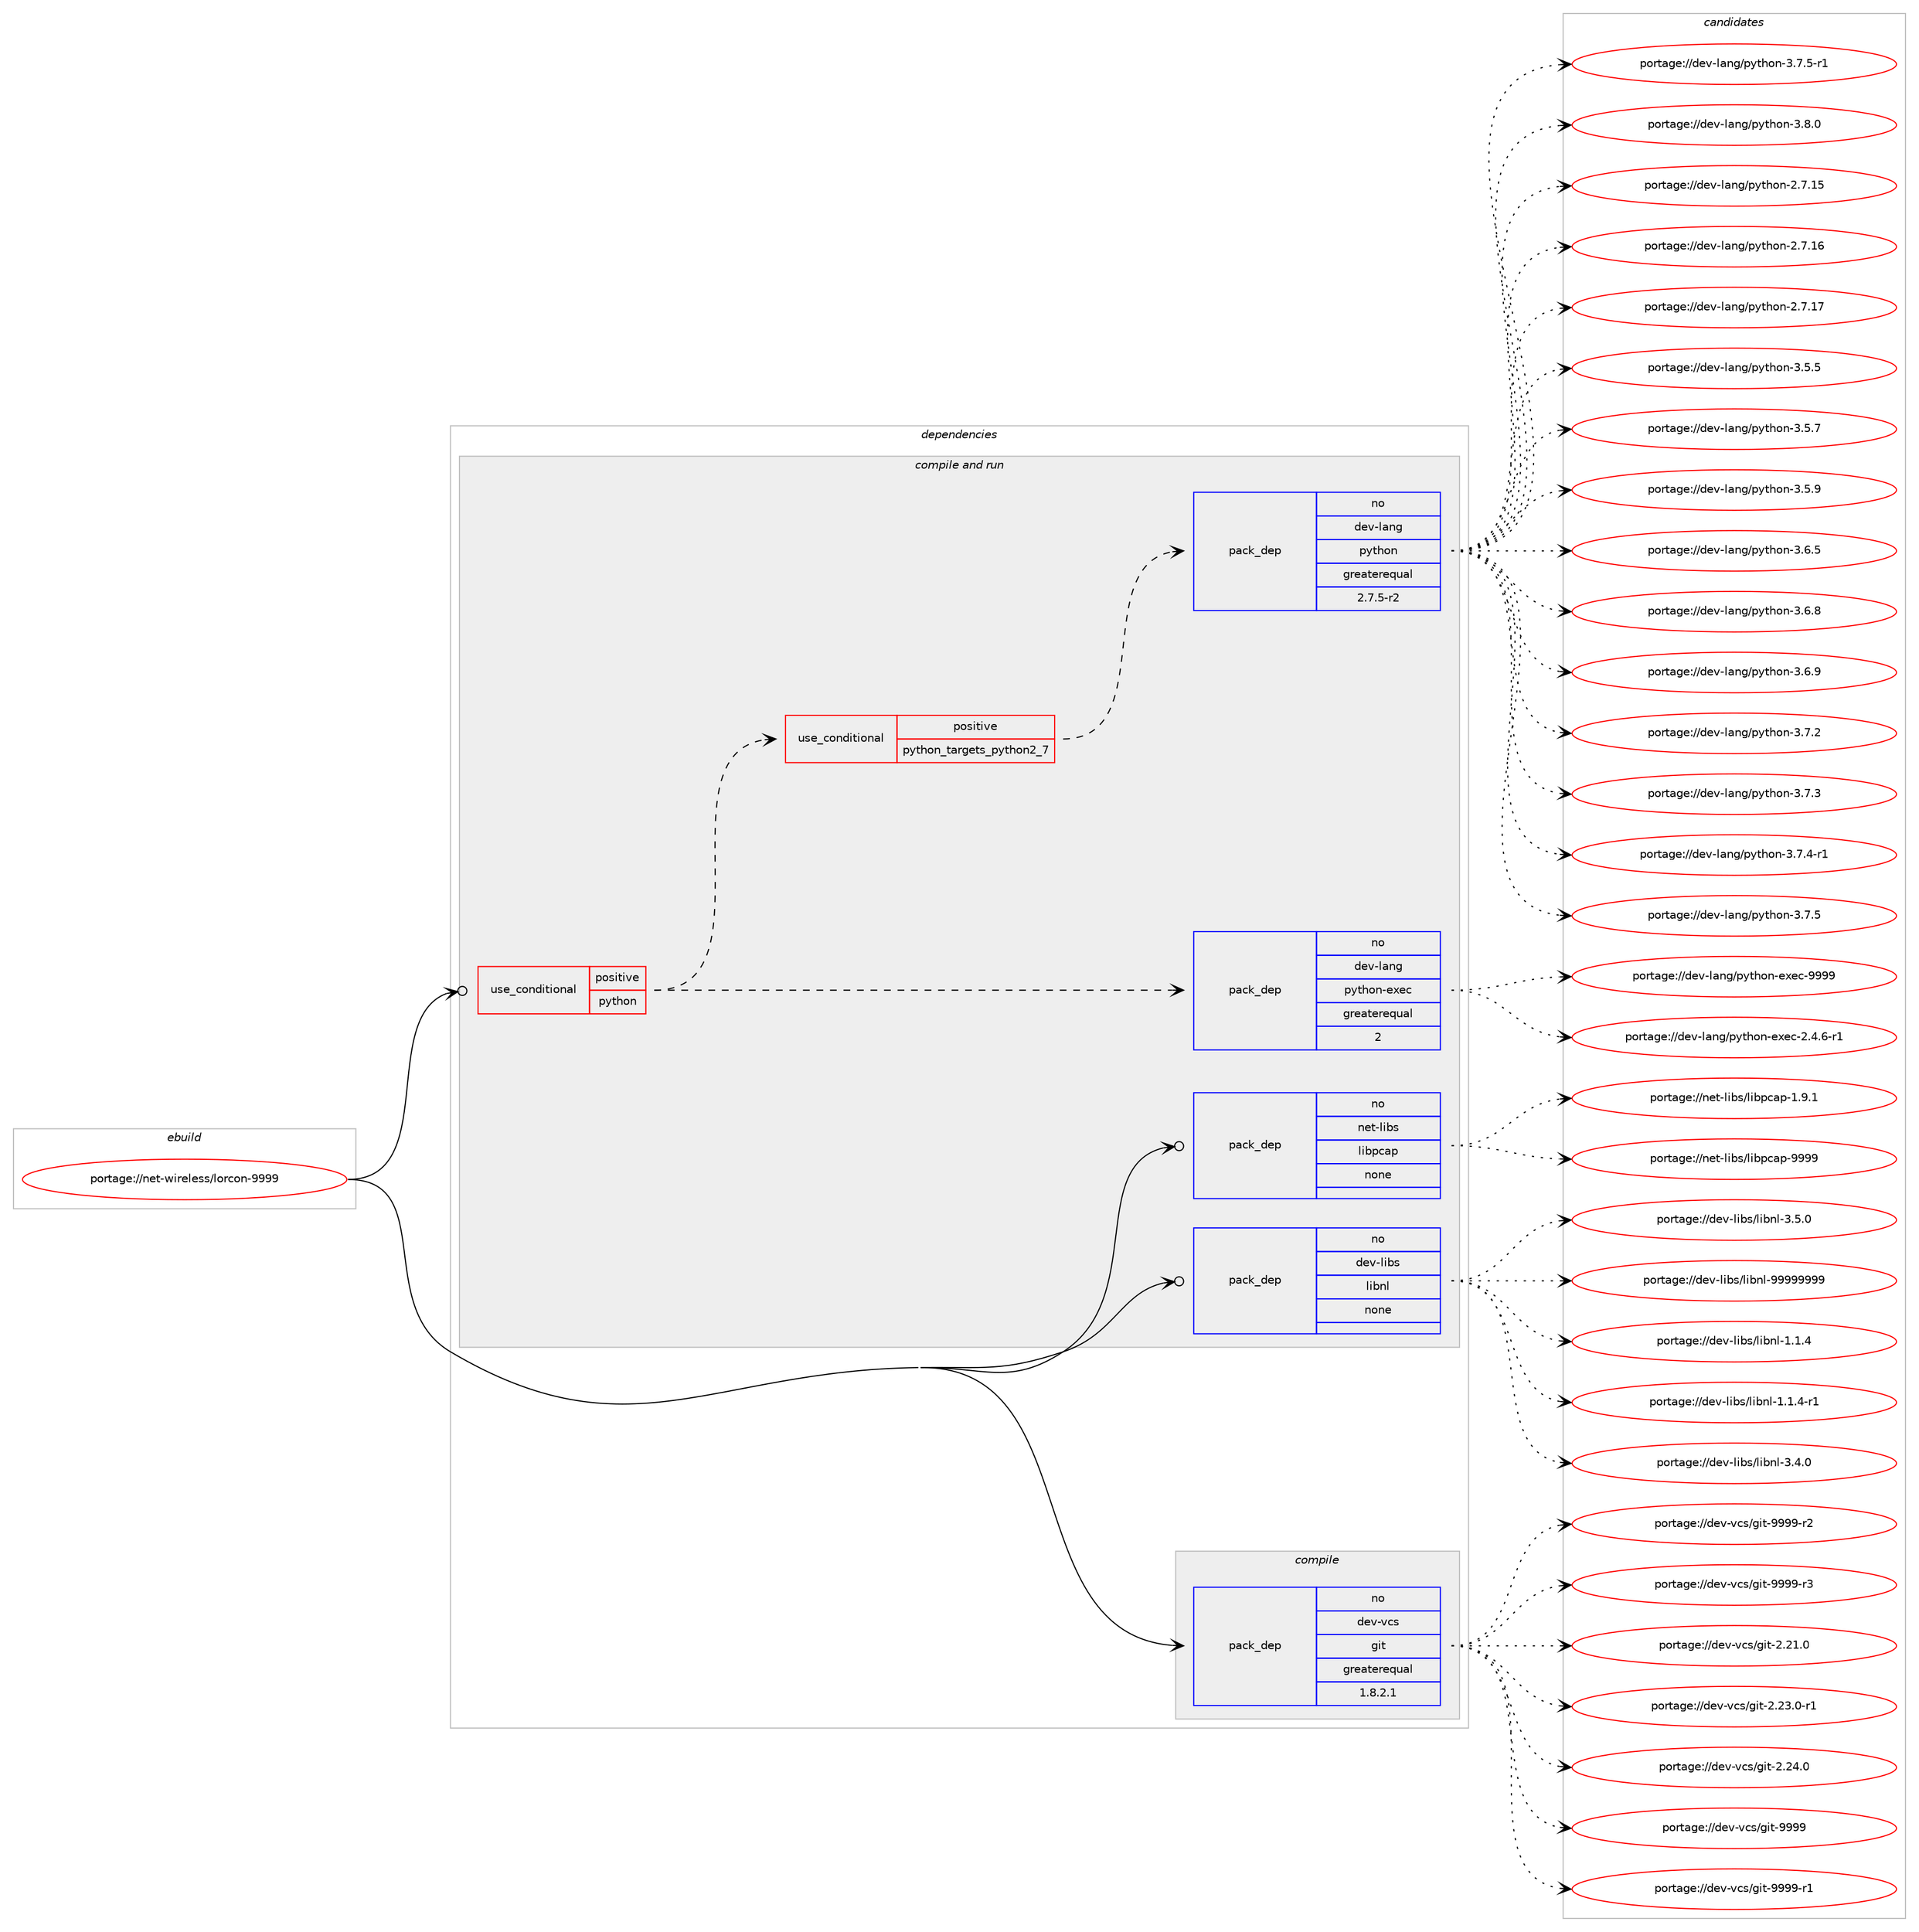 digraph prolog {

# *************
# Graph options
# *************

newrank=true;
concentrate=true;
compound=true;
graph [rankdir=LR,fontname=Helvetica,fontsize=10,ranksep=1.5];#, ranksep=2.5, nodesep=0.2];
edge  [arrowhead=vee];
node  [fontname=Helvetica,fontsize=10];

# **********
# The ebuild
# **********

subgraph cluster_leftcol {
color=gray;
rank=same;
label=<<i>ebuild</i>>;
id [label="portage://net-wireless/lorcon-9999", color=red, width=4, href="../net-wireless/lorcon-9999.svg"];
}

# ****************
# The dependencies
# ****************

subgraph cluster_midcol {
color=gray;
label=<<i>dependencies</i>>;
subgraph cluster_compile {
fillcolor="#eeeeee";
style=filled;
label=<<i>compile</i>>;
subgraph pack276880 {
dependency377840 [label=<<TABLE BORDER="0" CELLBORDER="1" CELLSPACING="0" CELLPADDING="4" WIDTH="220"><TR><TD ROWSPAN="6" CELLPADDING="30">pack_dep</TD></TR><TR><TD WIDTH="110">no</TD></TR><TR><TD>dev-vcs</TD></TR><TR><TD>git</TD></TR><TR><TD>greaterequal</TD></TR><TR><TD>1.8.2.1</TD></TR></TABLE>>, shape=none, color=blue];
}
id:e -> dependency377840:w [weight=20,style="solid",arrowhead="vee"];
}
subgraph cluster_compileandrun {
fillcolor="#eeeeee";
style=filled;
label=<<i>compile and run</i>>;
subgraph cond94557 {
dependency377841 [label=<<TABLE BORDER="0" CELLBORDER="1" CELLSPACING="0" CELLPADDING="4"><TR><TD ROWSPAN="3" CELLPADDING="10">use_conditional</TD></TR><TR><TD>positive</TD></TR><TR><TD>python</TD></TR></TABLE>>, shape=none, color=red];
subgraph cond94558 {
dependency377842 [label=<<TABLE BORDER="0" CELLBORDER="1" CELLSPACING="0" CELLPADDING="4"><TR><TD ROWSPAN="3" CELLPADDING="10">use_conditional</TD></TR><TR><TD>positive</TD></TR><TR><TD>python_targets_python2_7</TD></TR></TABLE>>, shape=none, color=red];
subgraph pack276881 {
dependency377843 [label=<<TABLE BORDER="0" CELLBORDER="1" CELLSPACING="0" CELLPADDING="4" WIDTH="220"><TR><TD ROWSPAN="6" CELLPADDING="30">pack_dep</TD></TR><TR><TD WIDTH="110">no</TD></TR><TR><TD>dev-lang</TD></TR><TR><TD>python</TD></TR><TR><TD>greaterequal</TD></TR><TR><TD>2.7.5-r2</TD></TR></TABLE>>, shape=none, color=blue];
}
dependency377842:e -> dependency377843:w [weight=20,style="dashed",arrowhead="vee"];
}
dependency377841:e -> dependency377842:w [weight=20,style="dashed",arrowhead="vee"];
subgraph pack276882 {
dependency377844 [label=<<TABLE BORDER="0" CELLBORDER="1" CELLSPACING="0" CELLPADDING="4" WIDTH="220"><TR><TD ROWSPAN="6" CELLPADDING="30">pack_dep</TD></TR><TR><TD WIDTH="110">no</TD></TR><TR><TD>dev-lang</TD></TR><TR><TD>python-exec</TD></TR><TR><TD>greaterequal</TD></TR><TR><TD>2</TD></TR></TABLE>>, shape=none, color=blue];
}
dependency377841:e -> dependency377844:w [weight=20,style="dashed",arrowhead="vee"];
}
id:e -> dependency377841:w [weight=20,style="solid",arrowhead="odotvee"];
subgraph pack276883 {
dependency377845 [label=<<TABLE BORDER="0" CELLBORDER="1" CELLSPACING="0" CELLPADDING="4" WIDTH="220"><TR><TD ROWSPAN="6" CELLPADDING="30">pack_dep</TD></TR><TR><TD WIDTH="110">no</TD></TR><TR><TD>dev-libs</TD></TR><TR><TD>libnl</TD></TR><TR><TD>none</TD></TR><TR><TD></TD></TR></TABLE>>, shape=none, color=blue];
}
id:e -> dependency377845:w [weight=20,style="solid",arrowhead="odotvee"];
subgraph pack276884 {
dependency377846 [label=<<TABLE BORDER="0" CELLBORDER="1" CELLSPACING="0" CELLPADDING="4" WIDTH="220"><TR><TD ROWSPAN="6" CELLPADDING="30">pack_dep</TD></TR><TR><TD WIDTH="110">no</TD></TR><TR><TD>net-libs</TD></TR><TR><TD>libpcap</TD></TR><TR><TD>none</TD></TR><TR><TD></TD></TR></TABLE>>, shape=none, color=blue];
}
id:e -> dependency377846:w [weight=20,style="solid",arrowhead="odotvee"];
}
subgraph cluster_run {
fillcolor="#eeeeee";
style=filled;
label=<<i>run</i>>;
}
}

# **************
# The candidates
# **************

subgraph cluster_choices {
rank=same;
color=gray;
label=<<i>candidates</i>>;

subgraph choice276880 {
color=black;
nodesep=1;
choiceportage10010111845118991154710310511645504650494648 [label="portage://dev-vcs/git-2.21.0", color=red, width=4,href="../dev-vcs/git-2.21.0.svg"];
choiceportage100101118451189911547103105116455046505146484511449 [label="portage://dev-vcs/git-2.23.0-r1", color=red, width=4,href="../dev-vcs/git-2.23.0-r1.svg"];
choiceportage10010111845118991154710310511645504650524648 [label="portage://dev-vcs/git-2.24.0", color=red, width=4,href="../dev-vcs/git-2.24.0.svg"];
choiceportage1001011184511899115471031051164557575757 [label="portage://dev-vcs/git-9999", color=red, width=4,href="../dev-vcs/git-9999.svg"];
choiceportage10010111845118991154710310511645575757574511449 [label="portage://dev-vcs/git-9999-r1", color=red, width=4,href="../dev-vcs/git-9999-r1.svg"];
choiceportage10010111845118991154710310511645575757574511450 [label="portage://dev-vcs/git-9999-r2", color=red, width=4,href="../dev-vcs/git-9999-r2.svg"];
choiceportage10010111845118991154710310511645575757574511451 [label="portage://dev-vcs/git-9999-r3", color=red, width=4,href="../dev-vcs/git-9999-r3.svg"];
dependency377840:e -> choiceportage10010111845118991154710310511645504650494648:w [style=dotted,weight="100"];
dependency377840:e -> choiceportage100101118451189911547103105116455046505146484511449:w [style=dotted,weight="100"];
dependency377840:e -> choiceportage10010111845118991154710310511645504650524648:w [style=dotted,weight="100"];
dependency377840:e -> choiceportage1001011184511899115471031051164557575757:w [style=dotted,weight="100"];
dependency377840:e -> choiceportage10010111845118991154710310511645575757574511449:w [style=dotted,weight="100"];
dependency377840:e -> choiceportage10010111845118991154710310511645575757574511450:w [style=dotted,weight="100"];
dependency377840:e -> choiceportage10010111845118991154710310511645575757574511451:w [style=dotted,weight="100"];
}
subgraph choice276881 {
color=black;
nodesep=1;
choiceportage10010111845108971101034711212111610411111045504655464953 [label="portage://dev-lang/python-2.7.15", color=red, width=4,href="../dev-lang/python-2.7.15.svg"];
choiceportage10010111845108971101034711212111610411111045504655464954 [label="portage://dev-lang/python-2.7.16", color=red, width=4,href="../dev-lang/python-2.7.16.svg"];
choiceportage10010111845108971101034711212111610411111045504655464955 [label="portage://dev-lang/python-2.7.17", color=red, width=4,href="../dev-lang/python-2.7.17.svg"];
choiceportage100101118451089711010347112121116104111110455146534653 [label="portage://dev-lang/python-3.5.5", color=red, width=4,href="../dev-lang/python-3.5.5.svg"];
choiceportage100101118451089711010347112121116104111110455146534655 [label="portage://dev-lang/python-3.5.7", color=red, width=4,href="../dev-lang/python-3.5.7.svg"];
choiceportage100101118451089711010347112121116104111110455146534657 [label="portage://dev-lang/python-3.5.9", color=red, width=4,href="../dev-lang/python-3.5.9.svg"];
choiceportage100101118451089711010347112121116104111110455146544653 [label="portage://dev-lang/python-3.6.5", color=red, width=4,href="../dev-lang/python-3.6.5.svg"];
choiceportage100101118451089711010347112121116104111110455146544656 [label="portage://dev-lang/python-3.6.8", color=red, width=4,href="../dev-lang/python-3.6.8.svg"];
choiceportage100101118451089711010347112121116104111110455146544657 [label="portage://dev-lang/python-3.6.9", color=red, width=4,href="../dev-lang/python-3.6.9.svg"];
choiceportage100101118451089711010347112121116104111110455146554650 [label="portage://dev-lang/python-3.7.2", color=red, width=4,href="../dev-lang/python-3.7.2.svg"];
choiceportage100101118451089711010347112121116104111110455146554651 [label="portage://dev-lang/python-3.7.3", color=red, width=4,href="../dev-lang/python-3.7.3.svg"];
choiceportage1001011184510897110103471121211161041111104551465546524511449 [label="portage://dev-lang/python-3.7.4-r1", color=red, width=4,href="../dev-lang/python-3.7.4-r1.svg"];
choiceportage100101118451089711010347112121116104111110455146554653 [label="portage://dev-lang/python-3.7.5", color=red, width=4,href="../dev-lang/python-3.7.5.svg"];
choiceportage1001011184510897110103471121211161041111104551465546534511449 [label="portage://dev-lang/python-3.7.5-r1", color=red, width=4,href="../dev-lang/python-3.7.5-r1.svg"];
choiceportage100101118451089711010347112121116104111110455146564648 [label="portage://dev-lang/python-3.8.0", color=red, width=4,href="../dev-lang/python-3.8.0.svg"];
dependency377843:e -> choiceportage10010111845108971101034711212111610411111045504655464953:w [style=dotted,weight="100"];
dependency377843:e -> choiceportage10010111845108971101034711212111610411111045504655464954:w [style=dotted,weight="100"];
dependency377843:e -> choiceportage10010111845108971101034711212111610411111045504655464955:w [style=dotted,weight="100"];
dependency377843:e -> choiceportage100101118451089711010347112121116104111110455146534653:w [style=dotted,weight="100"];
dependency377843:e -> choiceportage100101118451089711010347112121116104111110455146534655:w [style=dotted,weight="100"];
dependency377843:e -> choiceportage100101118451089711010347112121116104111110455146534657:w [style=dotted,weight="100"];
dependency377843:e -> choiceportage100101118451089711010347112121116104111110455146544653:w [style=dotted,weight="100"];
dependency377843:e -> choiceportage100101118451089711010347112121116104111110455146544656:w [style=dotted,weight="100"];
dependency377843:e -> choiceportage100101118451089711010347112121116104111110455146544657:w [style=dotted,weight="100"];
dependency377843:e -> choiceportage100101118451089711010347112121116104111110455146554650:w [style=dotted,weight="100"];
dependency377843:e -> choiceportage100101118451089711010347112121116104111110455146554651:w [style=dotted,weight="100"];
dependency377843:e -> choiceportage1001011184510897110103471121211161041111104551465546524511449:w [style=dotted,weight="100"];
dependency377843:e -> choiceportage100101118451089711010347112121116104111110455146554653:w [style=dotted,weight="100"];
dependency377843:e -> choiceportage1001011184510897110103471121211161041111104551465546534511449:w [style=dotted,weight="100"];
dependency377843:e -> choiceportage100101118451089711010347112121116104111110455146564648:w [style=dotted,weight="100"];
}
subgraph choice276882 {
color=black;
nodesep=1;
choiceportage10010111845108971101034711212111610411111045101120101994550465246544511449 [label="portage://dev-lang/python-exec-2.4.6-r1", color=red, width=4,href="../dev-lang/python-exec-2.4.6-r1.svg"];
choiceportage10010111845108971101034711212111610411111045101120101994557575757 [label="portage://dev-lang/python-exec-9999", color=red, width=4,href="../dev-lang/python-exec-9999.svg"];
dependency377844:e -> choiceportage10010111845108971101034711212111610411111045101120101994550465246544511449:w [style=dotted,weight="100"];
dependency377844:e -> choiceportage10010111845108971101034711212111610411111045101120101994557575757:w [style=dotted,weight="100"];
}
subgraph choice276883 {
color=black;
nodesep=1;
choiceportage10010111845108105981154710810598110108454946494652 [label="portage://dev-libs/libnl-1.1.4", color=red, width=4,href="../dev-libs/libnl-1.1.4.svg"];
choiceportage100101118451081059811547108105981101084549464946524511449 [label="portage://dev-libs/libnl-1.1.4-r1", color=red, width=4,href="../dev-libs/libnl-1.1.4-r1.svg"];
choiceportage10010111845108105981154710810598110108455146524648 [label="portage://dev-libs/libnl-3.4.0", color=red, width=4,href="../dev-libs/libnl-3.4.0.svg"];
choiceportage10010111845108105981154710810598110108455146534648 [label="portage://dev-libs/libnl-3.5.0", color=red, width=4,href="../dev-libs/libnl-3.5.0.svg"];
choiceportage10010111845108105981154710810598110108455757575757575757 [label="portage://dev-libs/libnl-99999999", color=red, width=4,href="../dev-libs/libnl-99999999.svg"];
dependency377845:e -> choiceportage10010111845108105981154710810598110108454946494652:w [style=dotted,weight="100"];
dependency377845:e -> choiceportage100101118451081059811547108105981101084549464946524511449:w [style=dotted,weight="100"];
dependency377845:e -> choiceportage10010111845108105981154710810598110108455146524648:w [style=dotted,weight="100"];
dependency377845:e -> choiceportage10010111845108105981154710810598110108455146534648:w [style=dotted,weight="100"];
dependency377845:e -> choiceportage10010111845108105981154710810598110108455757575757575757:w [style=dotted,weight="100"];
}
subgraph choice276884 {
color=black;
nodesep=1;
choiceportage110101116451081059811547108105981129997112454946574649 [label="portage://net-libs/libpcap-1.9.1", color=red, width=4,href="../net-libs/libpcap-1.9.1.svg"];
choiceportage1101011164510810598115471081059811299971124557575757 [label="portage://net-libs/libpcap-9999", color=red, width=4,href="../net-libs/libpcap-9999.svg"];
dependency377846:e -> choiceportage110101116451081059811547108105981129997112454946574649:w [style=dotted,weight="100"];
dependency377846:e -> choiceportage1101011164510810598115471081059811299971124557575757:w [style=dotted,weight="100"];
}
}

}

